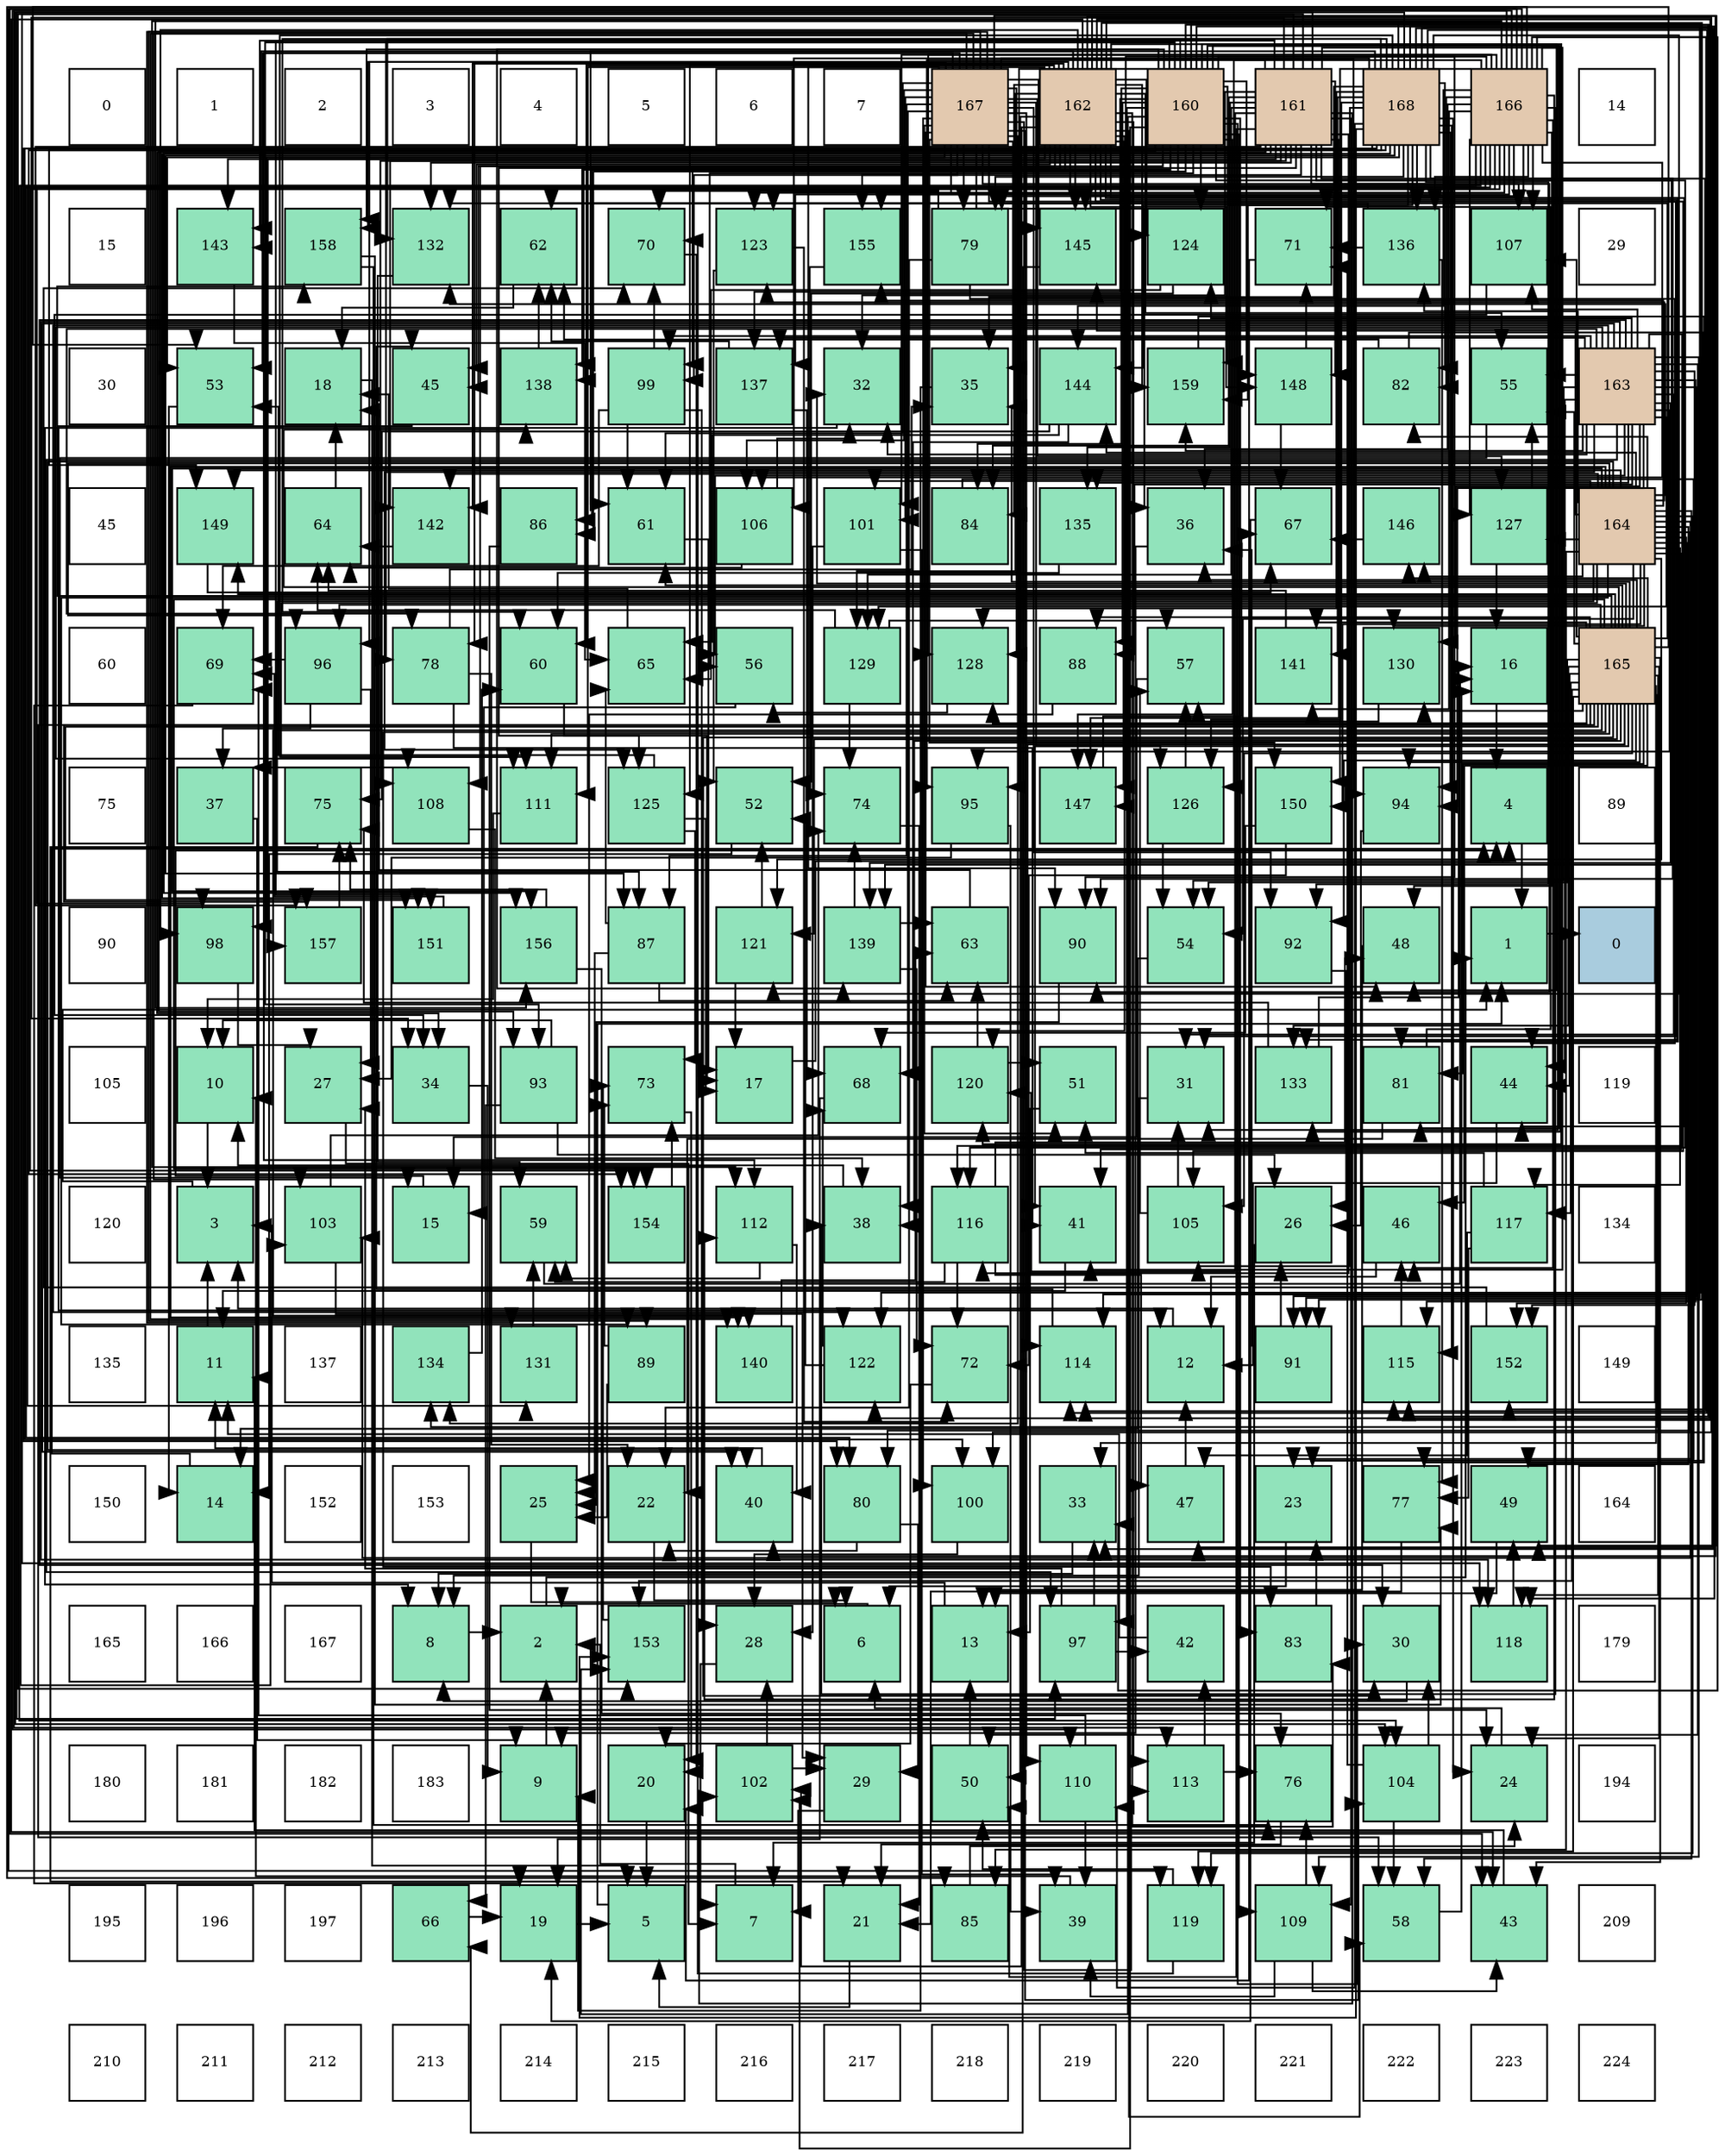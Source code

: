 digraph layout{
 rankdir=TB;
 splines=ortho;
 node [style=filled shape=square fixedsize=true width=0.6];
0[label="0", fontsize=8, fillcolor="#ffffff"];
1[label="1", fontsize=8, fillcolor="#ffffff"];
2[label="2", fontsize=8, fillcolor="#ffffff"];
3[label="3", fontsize=8, fillcolor="#ffffff"];
4[label="4", fontsize=8, fillcolor="#ffffff"];
5[label="5", fontsize=8, fillcolor="#ffffff"];
6[label="6", fontsize=8, fillcolor="#ffffff"];
7[label="7", fontsize=8, fillcolor="#ffffff"];
8[label="167", fontsize=8, fillcolor="#e3c9af"];
9[label="162", fontsize=8, fillcolor="#e3c9af"];
10[label="160", fontsize=8, fillcolor="#e3c9af"];
11[label="161", fontsize=8, fillcolor="#e3c9af"];
12[label="168", fontsize=8, fillcolor="#e3c9af"];
13[label="166", fontsize=8, fillcolor="#e3c9af"];
14[label="14", fontsize=8, fillcolor="#ffffff"];
15[label="15", fontsize=8, fillcolor="#ffffff"];
16[label="143", fontsize=8, fillcolor="#91e3bb"];
17[label="158", fontsize=8, fillcolor="#91e3bb"];
18[label="132", fontsize=8, fillcolor="#91e3bb"];
19[label="62", fontsize=8, fillcolor="#91e3bb"];
20[label="70", fontsize=8, fillcolor="#91e3bb"];
21[label="123", fontsize=8, fillcolor="#91e3bb"];
22[label="155", fontsize=8, fillcolor="#91e3bb"];
23[label="79", fontsize=8, fillcolor="#91e3bb"];
24[label="145", fontsize=8, fillcolor="#91e3bb"];
25[label="124", fontsize=8, fillcolor="#91e3bb"];
26[label="71", fontsize=8, fillcolor="#91e3bb"];
27[label="136", fontsize=8, fillcolor="#91e3bb"];
28[label="107", fontsize=8, fillcolor="#91e3bb"];
29[label="29", fontsize=8, fillcolor="#ffffff"];
30[label="30", fontsize=8, fillcolor="#ffffff"];
31[label="53", fontsize=8, fillcolor="#91e3bb"];
32[label="18", fontsize=8, fillcolor="#91e3bb"];
33[label="45", fontsize=8, fillcolor="#91e3bb"];
34[label="138", fontsize=8, fillcolor="#91e3bb"];
35[label="99", fontsize=8, fillcolor="#91e3bb"];
36[label="137", fontsize=8, fillcolor="#91e3bb"];
37[label="32", fontsize=8, fillcolor="#91e3bb"];
38[label="35", fontsize=8, fillcolor="#91e3bb"];
39[label="144", fontsize=8, fillcolor="#91e3bb"];
40[label="159", fontsize=8, fillcolor="#91e3bb"];
41[label="148", fontsize=8, fillcolor="#91e3bb"];
42[label="82", fontsize=8, fillcolor="#91e3bb"];
43[label="55", fontsize=8, fillcolor="#91e3bb"];
44[label="163", fontsize=8, fillcolor="#e3c9af"];
45[label="45", fontsize=8, fillcolor="#ffffff"];
46[label="149", fontsize=8, fillcolor="#91e3bb"];
47[label="64", fontsize=8, fillcolor="#91e3bb"];
48[label="142", fontsize=8, fillcolor="#91e3bb"];
49[label="86", fontsize=8, fillcolor="#91e3bb"];
50[label="61", fontsize=8, fillcolor="#91e3bb"];
51[label="106", fontsize=8, fillcolor="#91e3bb"];
52[label="101", fontsize=8, fillcolor="#91e3bb"];
53[label="84", fontsize=8, fillcolor="#91e3bb"];
54[label="135", fontsize=8, fillcolor="#91e3bb"];
55[label="36", fontsize=8, fillcolor="#91e3bb"];
56[label="67", fontsize=8, fillcolor="#91e3bb"];
57[label="146", fontsize=8, fillcolor="#91e3bb"];
58[label="127", fontsize=8, fillcolor="#91e3bb"];
59[label="164", fontsize=8, fillcolor="#e3c9af"];
60[label="60", fontsize=8, fillcolor="#ffffff"];
61[label="69", fontsize=8, fillcolor="#91e3bb"];
62[label="96", fontsize=8, fillcolor="#91e3bb"];
63[label="78", fontsize=8, fillcolor="#91e3bb"];
64[label="60", fontsize=8, fillcolor="#91e3bb"];
65[label="65", fontsize=8, fillcolor="#91e3bb"];
66[label="56", fontsize=8, fillcolor="#91e3bb"];
67[label="129", fontsize=8, fillcolor="#91e3bb"];
68[label="128", fontsize=8, fillcolor="#91e3bb"];
69[label="88", fontsize=8, fillcolor="#91e3bb"];
70[label="57", fontsize=8, fillcolor="#91e3bb"];
71[label="141", fontsize=8, fillcolor="#91e3bb"];
72[label="130", fontsize=8, fillcolor="#91e3bb"];
73[label="16", fontsize=8, fillcolor="#91e3bb"];
74[label="165", fontsize=8, fillcolor="#e3c9af"];
75[label="75", fontsize=8, fillcolor="#ffffff"];
76[label="37", fontsize=8, fillcolor="#91e3bb"];
77[label="75", fontsize=8, fillcolor="#91e3bb"];
78[label="108", fontsize=8, fillcolor="#91e3bb"];
79[label="111", fontsize=8, fillcolor="#91e3bb"];
80[label="125", fontsize=8, fillcolor="#91e3bb"];
81[label="52", fontsize=8, fillcolor="#91e3bb"];
82[label="74", fontsize=8, fillcolor="#91e3bb"];
83[label="95", fontsize=8, fillcolor="#91e3bb"];
84[label="147", fontsize=8, fillcolor="#91e3bb"];
85[label="126", fontsize=8, fillcolor="#91e3bb"];
86[label="150", fontsize=8, fillcolor="#91e3bb"];
87[label="94", fontsize=8, fillcolor="#91e3bb"];
88[label="4", fontsize=8, fillcolor="#91e3bb"];
89[label="89", fontsize=8, fillcolor="#ffffff"];
90[label="90", fontsize=8, fillcolor="#ffffff"];
91[label="98", fontsize=8, fillcolor="#91e3bb"];
92[label="157", fontsize=8, fillcolor="#91e3bb"];
93[label="151", fontsize=8, fillcolor="#91e3bb"];
94[label="156", fontsize=8, fillcolor="#91e3bb"];
95[label="87", fontsize=8, fillcolor="#91e3bb"];
96[label="121", fontsize=8, fillcolor="#91e3bb"];
97[label="139", fontsize=8, fillcolor="#91e3bb"];
98[label="63", fontsize=8, fillcolor="#91e3bb"];
99[label="90", fontsize=8, fillcolor="#91e3bb"];
100[label="54", fontsize=8, fillcolor="#91e3bb"];
101[label="92", fontsize=8, fillcolor="#91e3bb"];
102[label="48", fontsize=8, fillcolor="#91e3bb"];
103[label="1", fontsize=8, fillcolor="#91e3bb"];
104[label="0", fontsize=8, fillcolor="#a9ccde"];
105[label="105", fontsize=8, fillcolor="#ffffff"];
106[label="10", fontsize=8, fillcolor="#91e3bb"];
107[label="27", fontsize=8, fillcolor="#91e3bb"];
108[label="34", fontsize=8, fillcolor="#91e3bb"];
109[label="93", fontsize=8, fillcolor="#91e3bb"];
110[label="73", fontsize=8, fillcolor="#91e3bb"];
111[label="17", fontsize=8, fillcolor="#91e3bb"];
112[label="68", fontsize=8, fillcolor="#91e3bb"];
113[label="120", fontsize=8, fillcolor="#91e3bb"];
114[label="51", fontsize=8, fillcolor="#91e3bb"];
115[label="31", fontsize=8, fillcolor="#91e3bb"];
116[label="133", fontsize=8, fillcolor="#91e3bb"];
117[label="81", fontsize=8, fillcolor="#91e3bb"];
118[label="44", fontsize=8, fillcolor="#91e3bb"];
119[label="119", fontsize=8, fillcolor="#ffffff"];
120[label="120", fontsize=8, fillcolor="#ffffff"];
121[label="3", fontsize=8, fillcolor="#91e3bb"];
122[label="103", fontsize=8, fillcolor="#91e3bb"];
123[label="15", fontsize=8, fillcolor="#91e3bb"];
124[label="59", fontsize=8, fillcolor="#91e3bb"];
125[label="154", fontsize=8, fillcolor="#91e3bb"];
126[label="112", fontsize=8, fillcolor="#91e3bb"];
127[label="38", fontsize=8, fillcolor="#91e3bb"];
128[label="116", fontsize=8, fillcolor="#91e3bb"];
129[label="41", fontsize=8, fillcolor="#91e3bb"];
130[label="105", fontsize=8, fillcolor="#91e3bb"];
131[label="26", fontsize=8, fillcolor="#91e3bb"];
132[label="46", fontsize=8, fillcolor="#91e3bb"];
133[label="117", fontsize=8, fillcolor="#91e3bb"];
134[label="134", fontsize=8, fillcolor="#ffffff"];
135[label="135", fontsize=8, fillcolor="#ffffff"];
136[label="11", fontsize=8, fillcolor="#91e3bb"];
137[label="137", fontsize=8, fillcolor="#ffffff"];
138[label="134", fontsize=8, fillcolor="#91e3bb"];
139[label="131", fontsize=8, fillcolor="#91e3bb"];
140[label="89", fontsize=8, fillcolor="#91e3bb"];
141[label="140", fontsize=8, fillcolor="#91e3bb"];
142[label="122", fontsize=8, fillcolor="#91e3bb"];
143[label="72", fontsize=8, fillcolor="#91e3bb"];
144[label="114", fontsize=8, fillcolor="#91e3bb"];
145[label="12", fontsize=8, fillcolor="#91e3bb"];
146[label="91", fontsize=8, fillcolor="#91e3bb"];
147[label="115", fontsize=8, fillcolor="#91e3bb"];
148[label="152", fontsize=8, fillcolor="#91e3bb"];
149[label="149", fontsize=8, fillcolor="#ffffff"];
150[label="150", fontsize=8, fillcolor="#ffffff"];
151[label="14", fontsize=8, fillcolor="#91e3bb"];
152[label="152", fontsize=8, fillcolor="#ffffff"];
153[label="153", fontsize=8, fillcolor="#ffffff"];
154[label="25", fontsize=8, fillcolor="#91e3bb"];
155[label="22", fontsize=8, fillcolor="#91e3bb"];
156[label="40", fontsize=8, fillcolor="#91e3bb"];
157[label="80", fontsize=8, fillcolor="#91e3bb"];
158[label="100", fontsize=8, fillcolor="#91e3bb"];
159[label="33", fontsize=8, fillcolor="#91e3bb"];
160[label="47", fontsize=8, fillcolor="#91e3bb"];
161[label="23", fontsize=8, fillcolor="#91e3bb"];
162[label="77", fontsize=8, fillcolor="#91e3bb"];
163[label="49", fontsize=8, fillcolor="#91e3bb"];
164[label="164", fontsize=8, fillcolor="#ffffff"];
165[label="165", fontsize=8, fillcolor="#ffffff"];
166[label="166", fontsize=8, fillcolor="#ffffff"];
167[label="167", fontsize=8, fillcolor="#ffffff"];
168[label="8", fontsize=8, fillcolor="#91e3bb"];
169[label="2", fontsize=8, fillcolor="#91e3bb"];
170[label="153", fontsize=8, fillcolor="#91e3bb"];
171[label="28", fontsize=8, fillcolor="#91e3bb"];
172[label="6", fontsize=8, fillcolor="#91e3bb"];
173[label="13", fontsize=8, fillcolor="#91e3bb"];
174[label="97", fontsize=8, fillcolor="#91e3bb"];
175[label="42", fontsize=8, fillcolor="#91e3bb"];
176[label="83", fontsize=8, fillcolor="#91e3bb"];
177[label="30", fontsize=8, fillcolor="#91e3bb"];
178[label="118", fontsize=8, fillcolor="#91e3bb"];
179[label="179", fontsize=8, fillcolor="#ffffff"];
180[label="180", fontsize=8, fillcolor="#ffffff"];
181[label="181", fontsize=8, fillcolor="#ffffff"];
182[label="182", fontsize=8, fillcolor="#ffffff"];
183[label="183", fontsize=8, fillcolor="#ffffff"];
184[label="9", fontsize=8, fillcolor="#91e3bb"];
185[label="20", fontsize=8, fillcolor="#91e3bb"];
186[label="102", fontsize=8, fillcolor="#91e3bb"];
187[label="29", fontsize=8, fillcolor="#91e3bb"];
188[label="50", fontsize=8, fillcolor="#91e3bb"];
189[label="110", fontsize=8, fillcolor="#91e3bb"];
190[label="113", fontsize=8, fillcolor="#91e3bb"];
191[label="76", fontsize=8, fillcolor="#91e3bb"];
192[label="104", fontsize=8, fillcolor="#91e3bb"];
193[label="24", fontsize=8, fillcolor="#91e3bb"];
194[label="194", fontsize=8, fillcolor="#ffffff"];
195[label="195", fontsize=8, fillcolor="#ffffff"];
196[label="196", fontsize=8, fillcolor="#ffffff"];
197[label="197", fontsize=8, fillcolor="#ffffff"];
198[label="66", fontsize=8, fillcolor="#91e3bb"];
199[label="19", fontsize=8, fillcolor="#91e3bb"];
200[label="5", fontsize=8, fillcolor="#91e3bb"];
201[label="7", fontsize=8, fillcolor="#91e3bb"];
202[label="21", fontsize=8, fillcolor="#91e3bb"];
203[label="85", fontsize=8, fillcolor="#91e3bb"];
204[label="39", fontsize=8, fillcolor="#91e3bb"];
205[label="119", fontsize=8, fillcolor="#91e3bb"];
206[label="109", fontsize=8, fillcolor="#91e3bb"];
207[label="58", fontsize=8, fillcolor="#91e3bb"];
208[label="43", fontsize=8, fillcolor="#91e3bb"];
209[label="209", fontsize=8, fillcolor="#ffffff"];
210[label="210", fontsize=8, fillcolor="#ffffff"];
211[label="211", fontsize=8, fillcolor="#ffffff"];
212[label="212", fontsize=8, fillcolor="#ffffff"];
213[label="213", fontsize=8, fillcolor="#ffffff"];
214[label="214", fontsize=8, fillcolor="#ffffff"];
215[label="215", fontsize=8, fillcolor="#ffffff"];
216[label="216", fontsize=8, fillcolor="#ffffff"];
217[label="217", fontsize=8, fillcolor="#ffffff"];
218[label="218", fontsize=8, fillcolor="#ffffff"];
219[label="219", fontsize=8, fillcolor="#ffffff"];
220[label="220", fontsize=8, fillcolor="#ffffff"];
221[label="221", fontsize=8, fillcolor="#ffffff"];
222[label="222", fontsize=8, fillcolor="#ffffff"];
223[label="223", fontsize=8, fillcolor="#ffffff"];
224[label="224", fontsize=8, fillcolor="#ffffff"];
edge [constraint=false, style=vis];103 -> 104;
169 -> 103;
121 -> 103;
88 -> 103;
200 -> 103;
172 -> 169;
201 -> 169;
168 -> 169;
184 -> 169;
106 -> 121;
136 -> 121;
145 -> 121;
173 -> 121;
151 -> 88;
123 -> 88;
73 -> 88;
111 -> 88;
32 -> 200;
199 -> 200;
185 -> 200;
202 -> 200;
155 -> 172;
161 -> 172;
193 -> 172;
154 -> 172;
131 -> 201;
107 -> 201;
171 -> 201;
187 -> 201;
177 -> 168;
115 -> 168;
37 -> 168;
159 -> 168;
108 -> 184;
38 -> 184;
55 -> 184;
76 -> 184;
127 -> 106;
204 -> 106;
156 -> 136;
129 -> 136;
175 -> 136;
208 -> 136;
118 -> 145;
33 -> 145;
132 -> 145;
160 -> 145;
102 -> 173;
163 -> 173;
188 -> 173;
114 -> 173;
81 -> 151;
31 -> 151;
100 -> 151;
43 -> 123;
66 -> 123;
70 -> 123;
207 -> 73;
124 -> 73;
64 -> 111;
50 -> 111;
19 -> 32;
98 -> 32;
47 -> 32;
65 -> 32;
198 -> 199;
56 -> 199;
112 -> 199;
61 -> 199;
20 -> 185;
26 -> 185;
143 -> 185;
110 -> 185;
82 -> 202;
77 -> 202;
191 -> 202;
162 -> 202;
63 -> 155;
63 -> 38;
63 -> 129;
23 -> 155;
23 -> 118;
23 -> 20;
157 -> 155;
157 -> 187;
117 -> 155;
117 -> 26;
42 -> 161;
42 -> 19;
176 -> 161;
53 -> 161;
203 -> 193;
49 -> 193;
95 -> 154;
95 -> 98;
95 -> 65;
69 -> 154;
140 -> 154;
140 -> 110;
99 -> 154;
146 -> 131;
146 -> 55;
101 -> 131;
109 -> 106;
109 -> 131;
109 -> 198;
87 -> 131;
83 -> 107;
83 -> 204;
62 -> 107;
62 -> 76;
62 -> 61;
174 -> 107;
174 -> 159;
174 -> 175;
91 -> 107;
35 -> 171;
35 -> 50;
35 -> 61;
35 -> 20;
158 -> 171;
52 -> 171;
52 -> 204;
186 -> 171;
186 -> 187;
122 -> 187;
122 -> 82;
192 -> 177;
192 -> 207;
192 -> 26;
130 -> 115;
130 -> 70;
51 -> 37;
51 -> 47;
28 -> 108;
78 -> 76;
78 -> 127;
206 -> 204;
206 -> 208;
206 -> 191;
189 -> 204;
189 -> 61;
79 -> 106;
126 -> 156;
126 -> 124;
190 -> 175;
190 -> 191;
144 -> 33;
147 -> 132;
128 -> 160;
128 -> 102;
128 -> 124;
128 -> 143;
133 -> 160;
133 -> 114;
133 -> 162;
178 -> 163;
205 -> 188;
205 -> 20;
113 -> 114;
113 -> 98;
96 -> 111;
96 -> 81;
142 -> 81;
142 -> 112;
21 -> 81;
21 -> 143;
25 -> 81;
25 -> 65;
80 -> 111;
80 -> 31;
80 -> 110;
85 -> 100;
85 -> 70;
58 -> 73;
58 -> 43;
68 -> 66;
67 -> 70;
67 -> 47;
67 -> 82;
72 -> 70;
139 -> 124;
18 -> 124;
116 -> 73;
116 -> 77;
138 -> 64;
54 -> 64;
27 -> 19;
27 -> 26;
27 -> 162;
36 -> 19;
36 -> 112;
34 -> 19;
97 -> 98;
97 -> 143;
97 -> 82;
141 -> 98;
71 -> 47;
48 -> 47;
16 -> 65;
39 -> 65;
39 -> 112;
39 -> 77;
24 -> 198;
57 -> 56;
84 -> 56;
41 -> 56;
41 -> 26;
46 -> 56;
86 -> 112;
86 -> 143;
93 -> 61;
148 -> 20;
170 -> 110;
125 -> 110;
22 -> 82;
94 -> 77;
94 -> 191;
92 -> 77;
17 -> 191;
17 -> 162;
40 -> 162;
10 -> 177;
10 -> 108;
10 -> 33;
10 -> 66;
10 -> 117;
10 -> 176;
10 -> 53;
10 -> 49;
10 -> 69;
10 -> 99;
10 -> 146;
10 -> 109;
10 -> 83;
10 -> 174;
10 -> 35;
10 -> 186;
10 -> 206;
10 -> 147;
10 -> 128;
10 -> 113;
10 -> 142;
10 -> 25;
10 -> 116;
10 -> 36;
10 -> 34;
10 -> 97;
10 -> 16;
10 -> 84;
10 -> 41;
10 -> 93;
10 -> 170;
10 -> 17;
10 -> 40;
11 -> 115;
11 -> 37;
11 -> 108;
11 -> 188;
11 -> 63;
11 -> 53;
11 -> 99;
11 -> 109;
11 -> 83;
11 -> 174;
11 -> 35;
11 -> 186;
11 -> 78;
11 -> 206;
11 -> 128;
11 -> 178;
11 -> 113;
11 -> 80;
11 -> 67;
11 -> 18;
11 -> 54;
11 -> 97;
11 -> 48;
11 -> 16;
11 -> 84;
11 -> 41;
11 -> 93;
11 -> 148;
11 -> 170;
11 -> 92;
9 -> 115;
9 -> 156;
9 -> 208;
9 -> 118;
9 -> 33;
9 -> 102;
9 -> 188;
9 -> 43;
9 -> 207;
9 -> 64;
9 -> 63;
9 -> 117;
9 -> 176;
9 -> 53;
9 -> 49;
9 -> 99;
9 -> 146;
9 -> 91;
9 -> 158;
9 -> 186;
9 -> 78;
9 -> 190;
9 -> 147;
9 -> 113;
9 -> 142;
9 -> 25;
9 -> 80;
9 -> 67;
9 -> 116;
9 -> 36;
9 -> 34;
9 -> 48;
9 -> 16;
9 -> 24;
9 -> 84;
9 -> 41;
9 -> 92;
9 -> 17;
9 -> 40;
44 -> 177;
44 -> 115;
44 -> 37;
44 -> 156;
44 -> 118;
44 -> 188;
44 -> 100;
44 -> 43;
44 -> 66;
44 -> 63;
44 -> 69;
44 -> 146;
44 -> 87;
44 -> 83;
44 -> 174;
44 -> 35;
44 -> 28;
44 -> 78;
44 -> 206;
44 -> 147;
44 -> 128;
44 -> 178;
44 -> 142;
44 -> 25;
44 -> 80;
44 -> 67;
44 -> 72;
44 -> 54;
44 -> 36;
44 -> 97;
44 -> 148;
44 -> 40;
59 -> 156;
59 -> 129;
59 -> 163;
59 -> 100;
59 -> 207;
59 -> 157;
59 -> 42;
59 -> 203;
59 -> 95;
59 -> 140;
59 -> 62;
59 -> 52;
59 -> 122;
59 -> 79;
59 -> 144;
59 -> 133;
59 -> 205;
59 -> 96;
59 -> 21;
59 -> 58;
59 -> 72;
59 -> 18;
59 -> 27;
59 -> 141;
59 -> 48;
59 -> 39;
59 -> 24;
59 -> 57;
59 -> 46;
59 -> 86;
59 -> 148;
59 -> 22;
59 -> 94;
74 -> 193;
74 -> 177;
74 -> 37;
74 -> 159;
74 -> 38;
74 -> 55;
74 -> 127;
74 -> 129;
74 -> 208;
74 -> 118;
74 -> 132;
74 -> 31;
74 -> 100;
74 -> 43;
74 -> 207;
74 -> 50;
74 -> 117;
74 -> 176;
74 -> 69;
74 -> 101;
74 -> 87;
74 -> 62;
74 -> 130;
74 -> 28;
74 -> 79;
74 -> 144;
74 -> 133;
74 -> 178;
74 -> 205;
74 -> 96;
74 -> 68;
74 -> 72;
74 -> 18;
74 -> 116;
74 -> 138;
74 -> 34;
74 -> 141;
74 -> 71;
74 -> 57;
74 -> 46;
74 -> 93;
74 -> 170;
74 -> 125;
74 -> 92;
74 -> 17;
13 -> 159;
13 -> 55;
13 -> 127;
13 -> 129;
13 -> 208;
13 -> 132;
13 -> 102;
13 -> 23;
13 -> 157;
13 -> 42;
13 -> 203;
13 -> 91;
13 -> 52;
13 -> 122;
13 -> 192;
13 -> 51;
13 -> 28;
13 -> 189;
13 -> 126;
13 -> 190;
13 -> 144;
13 -> 205;
13 -> 21;
13 -> 85;
13 -> 58;
13 -> 68;
13 -> 139;
13 -> 27;
13 -> 71;
13 -> 39;
13 -> 24;
13 -> 84;
13 -> 86;
13 -> 125;
13 -> 22;
13 -> 94;
8 -> 38;
8 -> 55;
8 -> 127;
8 -> 102;
8 -> 163;
8 -> 114;
8 -> 31;
8 -> 50;
8 -> 23;
8 -> 95;
8 -> 140;
8 -> 101;
8 -> 87;
8 -> 62;
8 -> 91;
8 -> 158;
8 -> 52;
8 -> 122;
8 -> 192;
8 -> 130;
8 -> 51;
8 -> 28;
8 -> 189;
8 -> 79;
8 -> 126;
8 -> 190;
8 -> 21;
8 -> 85;
8 -> 58;
8 -> 68;
8 -> 139;
8 -> 138;
8 -> 141;
8 -> 24;
8 -> 86;
8 -> 22;
12 -> 193;
12 -> 159;
12 -> 38;
12 -> 160;
12 -> 31;
12 -> 64;
12 -> 50;
12 -> 23;
12 -> 157;
12 -> 42;
12 -> 95;
12 -> 99;
12 -> 101;
12 -> 87;
12 -> 158;
12 -> 192;
12 -> 130;
12 -> 51;
12 -> 189;
12 -> 79;
12 -> 126;
12 -> 144;
12 -> 147;
12 -> 178;
12 -> 96;
12 -> 85;
12 -> 68;
12 -> 18;
12 -> 27;
12 -> 71;
12 -> 39;
12 -> 46;
12 -> 170;
12 -> 125;
12 -> 94;
12 -> 40;
edge [constraint=true, style=invis];
0 -> 15 -> 30 -> 45 -> 60 -> 75 -> 90 -> 105 -> 120 -> 135 -> 150 -> 165 -> 180 -> 195 -> 210;
1 -> 16 -> 31 -> 46 -> 61 -> 76 -> 91 -> 106 -> 121 -> 136 -> 151 -> 166 -> 181 -> 196 -> 211;
2 -> 17 -> 32 -> 47 -> 62 -> 77 -> 92 -> 107 -> 122 -> 137 -> 152 -> 167 -> 182 -> 197 -> 212;
3 -> 18 -> 33 -> 48 -> 63 -> 78 -> 93 -> 108 -> 123 -> 138 -> 153 -> 168 -> 183 -> 198 -> 213;
4 -> 19 -> 34 -> 49 -> 64 -> 79 -> 94 -> 109 -> 124 -> 139 -> 154 -> 169 -> 184 -> 199 -> 214;
5 -> 20 -> 35 -> 50 -> 65 -> 80 -> 95 -> 110 -> 125 -> 140 -> 155 -> 170 -> 185 -> 200 -> 215;
6 -> 21 -> 36 -> 51 -> 66 -> 81 -> 96 -> 111 -> 126 -> 141 -> 156 -> 171 -> 186 -> 201 -> 216;
7 -> 22 -> 37 -> 52 -> 67 -> 82 -> 97 -> 112 -> 127 -> 142 -> 157 -> 172 -> 187 -> 202 -> 217;
8 -> 23 -> 38 -> 53 -> 68 -> 83 -> 98 -> 113 -> 128 -> 143 -> 158 -> 173 -> 188 -> 203 -> 218;
9 -> 24 -> 39 -> 54 -> 69 -> 84 -> 99 -> 114 -> 129 -> 144 -> 159 -> 174 -> 189 -> 204 -> 219;
10 -> 25 -> 40 -> 55 -> 70 -> 85 -> 100 -> 115 -> 130 -> 145 -> 160 -> 175 -> 190 -> 205 -> 220;
11 -> 26 -> 41 -> 56 -> 71 -> 86 -> 101 -> 116 -> 131 -> 146 -> 161 -> 176 -> 191 -> 206 -> 221;
12 -> 27 -> 42 -> 57 -> 72 -> 87 -> 102 -> 117 -> 132 -> 147 -> 162 -> 177 -> 192 -> 207 -> 222;
13 -> 28 -> 43 -> 58 -> 73 -> 88 -> 103 -> 118 -> 133 -> 148 -> 163 -> 178 -> 193 -> 208 -> 223;
14 -> 29 -> 44 -> 59 -> 74 -> 89 -> 104 -> 119 -> 134 -> 149 -> 164 -> 179 -> 194 -> 209 -> 224;
rank = same {0 -> 1 -> 2 -> 3 -> 4 -> 5 -> 6 -> 7 -> 8 -> 9 -> 10 -> 11 -> 12 -> 13 -> 14};
rank = same {15 -> 16 -> 17 -> 18 -> 19 -> 20 -> 21 -> 22 -> 23 -> 24 -> 25 -> 26 -> 27 -> 28 -> 29};
rank = same {30 -> 31 -> 32 -> 33 -> 34 -> 35 -> 36 -> 37 -> 38 -> 39 -> 40 -> 41 -> 42 -> 43 -> 44};
rank = same {45 -> 46 -> 47 -> 48 -> 49 -> 50 -> 51 -> 52 -> 53 -> 54 -> 55 -> 56 -> 57 -> 58 -> 59};
rank = same {60 -> 61 -> 62 -> 63 -> 64 -> 65 -> 66 -> 67 -> 68 -> 69 -> 70 -> 71 -> 72 -> 73 -> 74};
rank = same {75 -> 76 -> 77 -> 78 -> 79 -> 80 -> 81 -> 82 -> 83 -> 84 -> 85 -> 86 -> 87 -> 88 -> 89};
rank = same {90 -> 91 -> 92 -> 93 -> 94 -> 95 -> 96 -> 97 -> 98 -> 99 -> 100 -> 101 -> 102 -> 103 -> 104};
rank = same {105 -> 106 -> 107 -> 108 -> 109 -> 110 -> 111 -> 112 -> 113 -> 114 -> 115 -> 116 -> 117 -> 118 -> 119};
rank = same {120 -> 121 -> 122 -> 123 -> 124 -> 125 -> 126 -> 127 -> 128 -> 129 -> 130 -> 131 -> 132 -> 133 -> 134};
rank = same {135 -> 136 -> 137 -> 138 -> 139 -> 140 -> 141 -> 142 -> 143 -> 144 -> 145 -> 146 -> 147 -> 148 -> 149};
rank = same {150 -> 151 -> 152 -> 153 -> 154 -> 155 -> 156 -> 157 -> 158 -> 159 -> 160 -> 161 -> 162 -> 163 -> 164};
rank = same {165 -> 166 -> 167 -> 168 -> 169 -> 170 -> 171 -> 172 -> 173 -> 174 -> 175 -> 176 -> 177 -> 178 -> 179};
rank = same {180 -> 181 -> 182 -> 183 -> 184 -> 185 -> 186 -> 187 -> 188 -> 189 -> 190 -> 191 -> 192 -> 193 -> 194};
rank = same {195 -> 196 -> 197 -> 198 -> 199 -> 200 -> 201 -> 202 -> 203 -> 204 -> 205 -> 206 -> 207 -> 208 -> 209};
rank = same {210 -> 211 -> 212 -> 213 -> 214 -> 215 -> 216 -> 217 -> 218 -> 219 -> 220 -> 221 -> 222 -> 223 -> 224};
}